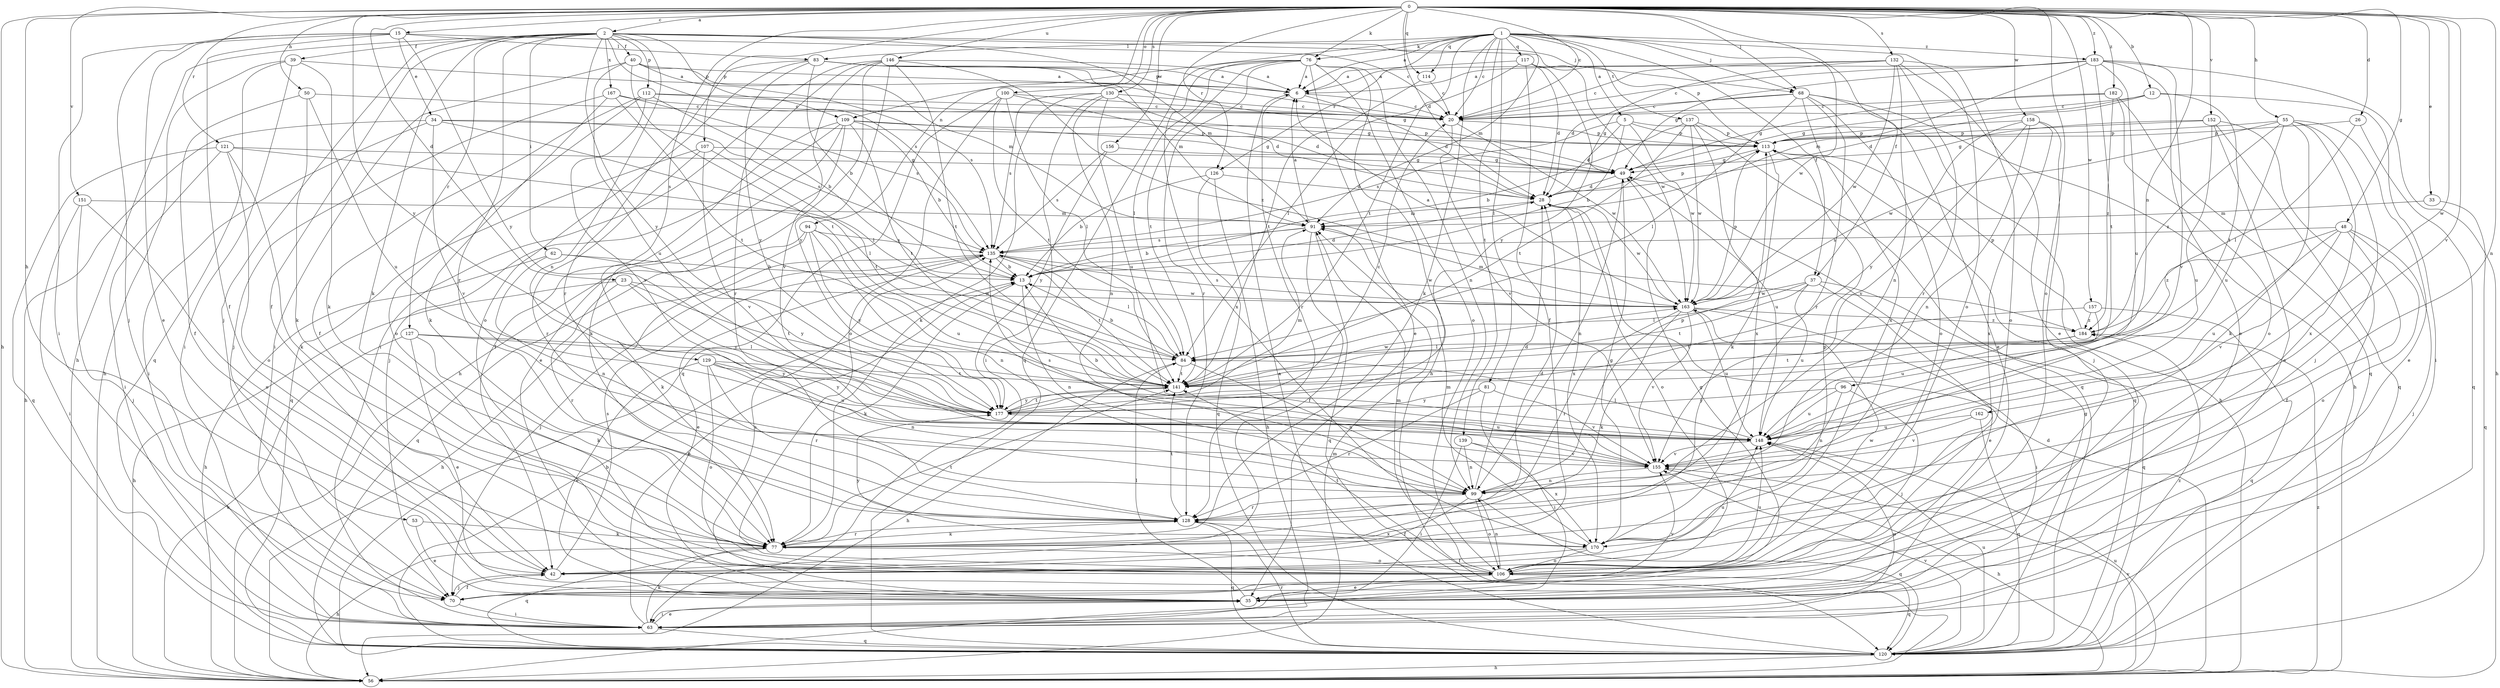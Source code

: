 strict digraph  {
0;
1;
2;
5;
6;
12;
13;
15;
20;
23;
26;
28;
33;
34;
35;
37;
39;
40;
42;
48;
49;
50;
53;
55;
56;
62;
63;
68;
70;
76;
77;
81;
83;
84;
91;
94;
96;
99;
100;
106;
107;
109;
112;
113;
114;
117;
120;
121;
126;
127;
128;
129;
130;
132;
135;
137;
139;
141;
146;
148;
151;
152;
155;
156;
157;
158;
162;
163;
167;
170;
177;
182;
183;
184;
0 -> 2  [label=a];
0 -> 12  [label=b];
0 -> 15  [label=c];
0 -> 20  [label=c];
0 -> 23  [label=d];
0 -> 26  [label=d];
0 -> 28  [label=d];
0 -> 33  [label=e];
0 -> 37  [label=f];
0 -> 48  [label=g];
0 -> 50  [label=h];
0 -> 53  [label=h];
0 -> 55  [label=h];
0 -> 56  [label=h];
0 -> 68  [label=j];
0 -> 76  [label=k];
0 -> 94  [label=n];
0 -> 96  [label=n];
0 -> 99  [label=n];
0 -> 100  [label=o];
0 -> 106  [label=o];
0 -> 107  [label=p];
0 -> 114  [label=q];
0 -> 121  [label=r];
0 -> 126  [label=r];
0 -> 129  [label=s];
0 -> 130  [label=s];
0 -> 132  [label=s];
0 -> 146  [label=u];
0 -> 151  [label=v];
0 -> 152  [label=v];
0 -> 155  [label=v];
0 -> 156  [label=w];
0 -> 157  [label=w];
0 -> 158  [label=w];
0 -> 162  [label=w];
0 -> 177  [label=y];
0 -> 182  [label=z];
0 -> 183  [label=z];
1 -> 5  [label=a];
1 -> 6  [label=a];
1 -> 20  [label=c];
1 -> 37  [label=f];
1 -> 68  [label=j];
1 -> 76  [label=k];
1 -> 77  [label=k];
1 -> 81  [label=l];
1 -> 83  [label=l];
1 -> 91  [label=m];
1 -> 106  [label=o];
1 -> 109  [label=p];
1 -> 114  [label=q];
1 -> 117  [label=q];
1 -> 126  [label=r];
1 -> 137  [label=t];
1 -> 139  [label=t];
1 -> 141  [label=t];
1 -> 163  [label=w];
1 -> 183  [label=z];
2 -> 39  [label=f];
2 -> 40  [label=f];
2 -> 42  [label=f];
2 -> 56  [label=h];
2 -> 62  [label=i];
2 -> 68  [label=j];
2 -> 70  [label=j];
2 -> 77  [label=k];
2 -> 91  [label=m];
2 -> 99  [label=n];
2 -> 109  [label=p];
2 -> 112  [label=p];
2 -> 113  [label=p];
2 -> 127  [label=r];
2 -> 128  [label=r];
2 -> 135  [label=s];
2 -> 167  [label=x];
2 -> 177  [label=y];
5 -> 13  [label=b];
5 -> 28  [label=d];
5 -> 56  [label=h];
5 -> 113  [label=p];
5 -> 135  [label=s];
5 -> 163  [label=w];
6 -> 20  [label=c];
6 -> 28  [label=d];
6 -> 128  [label=r];
12 -> 20  [label=c];
12 -> 28  [label=d];
12 -> 49  [label=g];
12 -> 63  [label=i];
12 -> 141  [label=t];
13 -> 28  [label=d];
13 -> 77  [label=k];
13 -> 99  [label=n];
13 -> 163  [label=w];
15 -> 20  [label=c];
15 -> 34  [label=e];
15 -> 35  [label=e];
15 -> 42  [label=f];
15 -> 63  [label=i];
15 -> 70  [label=j];
15 -> 83  [label=l];
15 -> 177  [label=y];
20 -> 113  [label=p];
20 -> 155  [label=v];
20 -> 163  [label=w];
23 -> 56  [label=h];
23 -> 128  [label=r];
23 -> 141  [label=t];
23 -> 163  [label=w];
23 -> 177  [label=y];
26 -> 84  [label=l];
26 -> 113  [label=p];
26 -> 120  [label=q];
28 -> 91  [label=m];
28 -> 106  [label=o];
28 -> 113  [label=p];
28 -> 163  [label=w];
28 -> 170  [label=x];
33 -> 91  [label=m];
33 -> 120  [label=q];
34 -> 56  [label=h];
34 -> 63  [label=i];
34 -> 84  [label=l];
34 -> 113  [label=p];
34 -> 135  [label=s];
34 -> 155  [label=v];
35 -> 49  [label=g];
35 -> 63  [label=i];
35 -> 84  [label=l];
35 -> 135  [label=s];
35 -> 155  [label=v];
37 -> 35  [label=e];
37 -> 84  [label=l];
37 -> 120  [label=q];
37 -> 141  [label=t];
37 -> 148  [label=u];
37 -> 163  [label=w];
39 -> 6  [label=a];
39 -> 56  [label=h];
39 -> 63  [label=i];
39 -> 77  [label=k];
39 -> 120  [label=q];
40 -> 6  [label=a];
40 -> 63  [label=i];
40 -> 91  [label=m];
40 -> 135  [label=s];
40 -> 141  [label=t];
40 -> 148  [label=u];
42 -> 70  [label=j];
42 -> 135  [label=s];
42 -> 148  [label=u];
48 -> 42  [label=f];
48 -> 70  [label=j];
48 -> 106  [label=o];
48 -> 135  [label=s];
48 -> 148  [label=u];
48 -> 155  [label=v];
48 -> 184  [label=z];
49 -> 28  [label=d];
49 -> 99  [label=n];
49 -> 148  [label=u];
50 -> 20  [label=c];
50 -> 42  [label=f];
50 -> 77  [label=k];
50 -> 148  [label=u];
53 -> 35  [label=e];
53 -> 77  [label=k];
55 -> 35  [label=e];
55 -> 70  [label=j];
55 -> 77  [label=k];
55 -> 113  [label=p];
55 -> 148  [label=u];
55 -> 163  [label=w];
55 -> 170  [label=x];
55 -> 184  [label=z];
56 -> 28  [label=d];
56 -> 91  [label=m];
56 -> 148  [label=u];
56 -> 155  [label=v];
56 -> 184  [label=z];
62 -> 13  [label=b];
62 -> 56  [label=h];
62 -> 99  [label=n];
62 -> 177  [label=y];
63 -> 13  [label=b];
63 -> 35  [label=e];
63 -> 77  [label=k];
63 -> 120  [label=q];
63 -> 148  [label=u];
63 -> 184  [label=z];
68 -> 20  [label=c];
68 -> 35  [label=e];
68 -> 49  [label=g];
68 -> 56  [label=h];
68 -> 84  [label=l];
68 -> 106  [label=o];
68 -> 128  [label=r];
68 -> 170  [label=x];
70 -> 42  [label=f];
70 -> 63  [label=i];
76 -> 6  [label=a];
76 -> 35  [label=e];
76 -> 56  [label=h];
76 -> 84  [label=l];
76 -> 99  [label=n];
76 -> 106  [label=o];
76 -> 120  [label=q];
76 -> 128  [label=r];
76 -> 141  [label=t];
76 -> 170  [label=x];
77 -> 28  [label=d];
77 -> 56  [label=h];
77 -> 106  [label=o];
77 -> 120  [label=q];
77 -> 128  [label=r];
77 -> 141  [label=t];
81 -> 63  [label=i];
81 -> 128  [label=r];
81 -> 155  [label=v];
81 -> 177  [label=y];
83 -> 6  [label=a];
83 -> 13  [label=b];
83 -> 20  [label=c];
83 -> 49  [label=g];
83 -> 91  [label=m];
83 -> 106  [label=o];
83 -> 128  [label=r];
83 -> 177  [label=y];
84 -> 13  [label=b];
84 -> 56  [label=h];
84 -> 99  [label=n];
84 -> 141  [label=t];
91 -> 6  [label=a];
91 -> 13  [label=b];
91 -> 42  [label=f];
91 -> 120  [label=q];
91 -> 135  [label=s];
94 -> 77  [label=k];
94 -> 99  [label=n];
94 -> 120  [label=q];
94 -> 135  [label=s];
94 -> 148  [label=u];
94 -> 177  [label=y];
96 -> 70  [label=j];
96 -> 99  [label=n];
96 -> 148  [label=u];
96 -> 177  [label=y];
99 -> 28  [label=d];
99 -> 42  [label=f];
99 -> 106  [label=o];
99 -> 113  [label=p];
99 -> 120  [label=q];
99 -> 128  [label=r];
100 -> 20  [label=c];
100 -> 28  [label=d];
100 -> 84  [label=l];
100 -> 106  [label=o];
100 -> 120  [label=q];
100 -> 141  [label=t];
106 -> 35  [label=e];
106 -> 91  [label=m];
106 -> 99  [label=n];
106 -> 120  [label=q];
106 -> 141  [label=t];
106 -> 148  [label=u];
106 -> 163  [label=w];
107 -> 49  [label=g];
107 -> 120  [label=q];
107 -> 128  [label=r];
107 -> 141  [label=t];
107 -> 155  [label=v];
109 -> 13  [label=b];
109 -> 35  [label=e];
109 -> 42  [label=f];
109 -> 49  [label=g];
109 -> 70  [label=j];
109 -> 77  [label=k];
109 -> 113  [label=p];
109 -> 141  [label=t];
112 -> 13  [label=b];
112 -> 20  [label=c];
112 -> 42  [label=f];
112 -> 49  [label=g];
112 -> 106  [label=o];
112 -> 155  [label=v];
113 -> 49  [label=g];
113 -> 77  [label=k];
113 -> 120  [label=q];
114 -> 20  [label=c];
114 -> 141  [label=t];
117 -> 6  [label=a];
117 -> 28  [label=d];
117 -> 42  [label=f];
117 -> 84  [label=l];
117 -> 163  [label=w];
117 -> 177  [label=y];
120 -> 6  [label=a];
120 -> 13  [label=b];
120 -> 49  [label=g];
120 -> 56  [label=h];
120 -> 128  [label=r];
120 -> 148  [label=u];
120 -> 155  [label=v];
121 -> 49  [label=g];
121 -> 63  [label=i];
121 -> 77  [label=k];
121 -> 84  [label=l];
121 -> 106  [label=o];
121 -> 120  [label=q];
126 -> 13  [label=b];
126 -> 28  [label=d];
126 -> 56  [label=h];
126 -> 120  [label=q];
127 -> 35  [label=e];
127 -> 56  [label=h];
127 -> 77  [label=k];
127 -> 84  [label=l];
127 -> 177  [label=y];
128 -> 77  [label=k];
128 -> 120  [label=q];
128 -> 141  [label=t];
128 -> 170  [label=x];
129 -> 35  [label=e];
129 -> 99  [label=n];
129 -> 106  [label=o];
129 -> 128  [label=r];
129 -> 141  [label=t];
129 -> 148  [label=u];
129 -> 177  [label=y];
130 -> 20  [label=c];
130 -> 28  [label=d];
130 -> 63  [label=i];
130 -> 77  [label=k];
130 -> 99  [label=n];
130 -> 135  [label=s];
130 -> 148  [label=u];
132 -> 6  [label=a];
132 -> 20  [label=c];
132 -> 28  [label=d];
132 -> 35  [label=e];
132 -> 99  [label=n];
132 -> 106  [label=o];
132 -> 128  [label=r];
132 -> 163  [label=w];
135 -> 13  [label=b];
135 -> 35  [label=e];
135 -> 56  [label=h];
135 -> 70  [label=j];
135 -> 84  [label=l];
135 -> 141  [label=t];
135 -> 163  [label=w];
137 -> 13  [label=b];
137 -> 113  [label=p];
137 -> 120  [label=q];
137 -> 141  [label=t];
137 -> 163  [label=w];
137 -> 170  [label=x];
139 -> 63  [label=i];
139 -> 99  [label=n];
139 -> 155  [label=v];
139 -> 170  [label=x];
141 -> 163  [label=w];
141 -> 177  [label=y];
146 -> 6  [label=a];
146 -> 56  [label=h];
146 -> 63  [label=i];
146 -> 128  [label=r];
146 -> 141  [label=t];
146 -> 155  [label=v];
146 -> 177  [label=y];
146 -> 184  [label=z];
148 -> 13  [label=b];
148 -> 84  [label=l];
148 -> 155  [label=v];
151 -> 63  [label=i];
151 -> 70  [label=j];
151 -> 91  [label=m];
151 -> 106  [label=o];
152 -> 35  [label=e];
152 -> 49  [label=g];
152 -> 63  [label=i];
152 -> 113  [label=p];
152 -> 120  [label=q];
152 -> 148  [label=u];
155 -> 56  [label=h];
155 -> 99  [label=n];
155 -> 135  [label=s];
156 -> 49  [label=g];
156 -> 135  [label=s];
156 -> 177  [label=y];
157 -> 120  [label=q];
157 -> 141  [label=t];
157 -> 148  [label=u];
157 -> 184  [label=z];
158 -> 70  [label=j];
158 -> 99  [label=n];
158 -> 113  [label=p];
158 -> 155  [label=v];
158 -> 170  [label=x];
158 -> 177  [label=y];
162 -> 120  [label=q];
162 -> 148  [label=u];
162 -> 155  [label=v];
163 -> 6  [label=a];
163 -> 63  [label=i];
163 -> 77  [label=k];
163 -> 91  [label=m];
163 -> 113  [label=p];
163 -> 128  [label=r];
163 -> 135  [label=s];
163 -> 148  [label=u];
163 -> 155  [label=v];
163 -> 184  [label=z];
167 -> 20  [label=c];
167 -> 70  [label=j];
167 -> 77  [label=k];
167 -> 135  [label=s];
167 -> 141  [label=t];
170 -> 42  [label=f];
170 -> 49  [label=g];
170 -> 91  [label=m];
170 -> 106  [label=o];
170 -> 113  [label=p];
170 -> 177  [label=y];
177 -> 20  [label=c];
177 -> 91  [label=m];
177 -> 141  [label=t];
177 -> 148  [label=u];
182 -> 20  [label=c];
182 -> 49  [label=g];
182 -> 106  [label=o];
182 -> 120  [label=q];
182 -> 184  [label=z];
183 -> 6  [label=a];
183 -> 20  [label=c];
183 -> 35  [label=e];
183 -> 49  [label=g];
183 -> 56  [label=h];
183 -> 91  [label=m];
183 -> 141  [label=t];
183 -> 148  [label=u];
183 -> 155  [label=v];
184 -> 84  [label=l];
184 -> 113  [label=p];
184 -> 141  [label=t];
}
